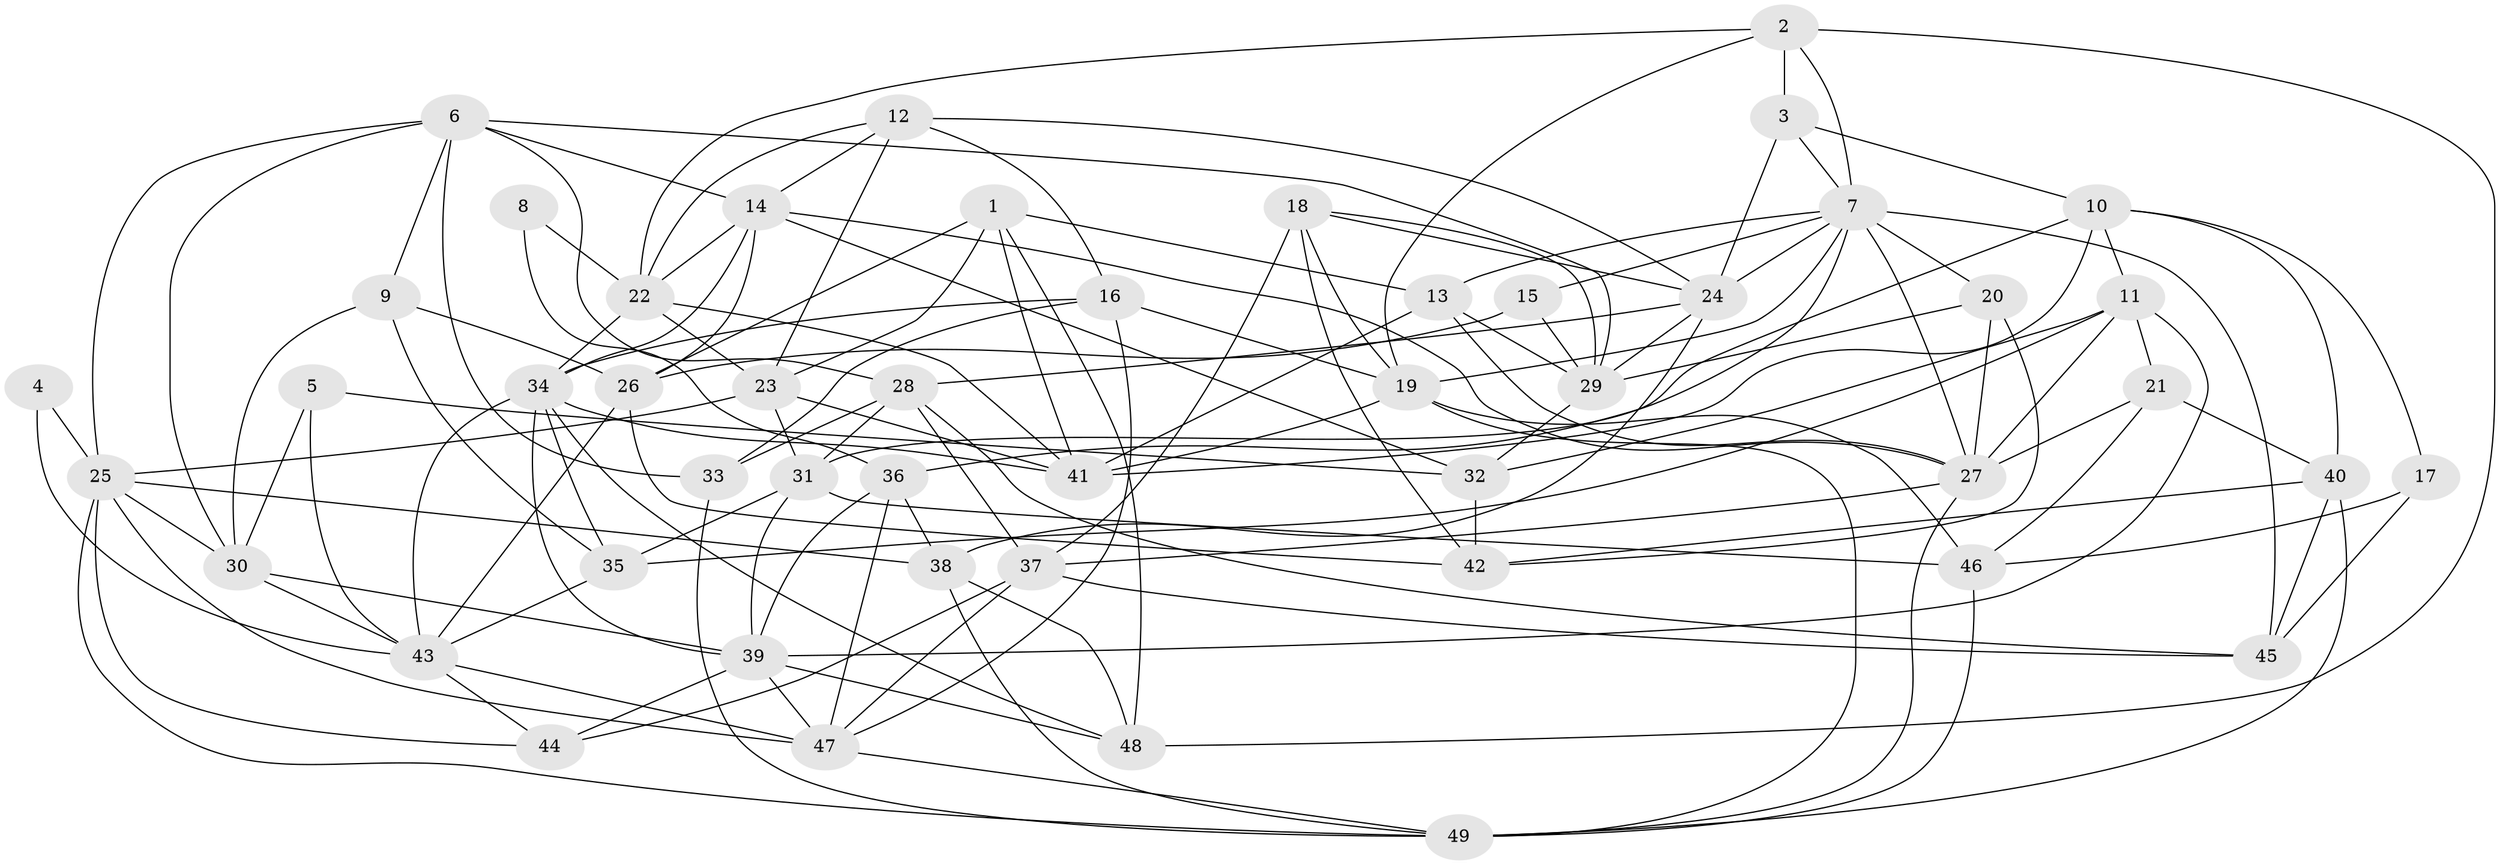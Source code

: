 // original degree distribution, {3: 0.27956989247311825, 6: 0.08602150537634409, 4: 0.26881720430107525, 5: 0.22580645161290322, 7: 0.03225806451612903, 2: 0.10752688172043011}
// Generated by graph-tools (version 1.1) at 2025/26/03/09/25 03:26:17]
// undirected, 49 vertices, 137 edges
graph export_dot {
graph [start="1"]
  node [color=gray90,style=filled];
  1;
  2;
  3;
  4;
  5;
  6;
  7;
  8;
  9;
  10;
  11;
  12;
  13;
  14;
  15;
  16;
  17;
  18;
  19;
  20;
  21;
  22;
  23;
  24;
  25;
  26;
  27;
  28;
  29;
  30;
  31;
  32;
  33;
  34;
  35;
  36;
  37;
  38;
  39;
  40;
  41;
  42;
  43;
  44;
  45;
  46;
  47;
  48;
  49;
  1 -- 13 [weight=1.0];
  1 -- 23 [weight=1.0];
  1 -- 26 [weight=1.0];
  1 -- 41 [weight=1.0];
  1 -- 48 [weight=1.0];
  2 -- 3 [weight=1.0];
  2 -- 7 [weight=1.0];
  2 -- 19 [weight=1.0];
  2 -- 22 [weight=1.0];
  2 -- 48 [weight=1.0];
  3 -- 7 [weight=1.0];
  3 -- 10 [weight=1.0];
  3 -- 24 [weight=1.0];
  4 -- 25 [weight=1.0];
  4 -- 43 [weight=1.0];
  5 -- 30 [weight=1.0];
  5 -- 32 [weight=1.0];
  5 -- 43 [weight=1.0];
  6 -- 9 [weight=1.0];
  6 -- 14 [weight=1.0];
  6 -- 25 [weight=1.0];
  6 -- 28 [weight=1.0];
  6 -- 29 [weight=1.0];
  6 -- 30 [weight=1.0];
  6 -- 33 [weight=1.0];
  7 -- 13 [weight=1.0];
  7 -- 15 [weight=1.0];
  7 -- 19 [weight=1.0];
  7 -- 20 [weight=1.0];
  7 -- 24 [weight=1.0];
  7 -- 27 [weight=1.0];
  7 -- 36 [weight=1.0];
  7 -- 45 [weight=2.0];
  8 -- 22 [weight=1.0];
  8 -- 36 [weight=1.0];
  9 -- 26 [weight=1.0];
  9 -- 30 [weight=1.0];
  9 -- 35 [weight=1.0];
  10 -- 11 [weight=1.0];
  10 -- 17 [weight=1.0];
  10 -- 31 [weight=1.0];
  10 -- 40 [weight=1.0];
  10 -- 41 [weight=1.0];
  11 -- 21 [weight=1.0];
  11 -- 27 [weight=1.0];
  11 -- 32 [weight=1.0];
  11 -- 35 [weight=1.0];
  11 -- 39 [weight=1.0];
  12 -- 14 [weight=1.0];
  12 -- 16 [weight=1.0];
  12 -- 22 [weight=1.0];
  12 -- 23 [weight=1.0];
  12 -- 24 [weight=1.0];
  13 -- 27 [weight=1.0];
  13 -- 29 [weight=1.0];
  13 -- 41 [weight=1.0];
  14 -- 22 [weight=1.0];
  14 -- 26 [weight=1.0];
  14 -- 27 [weight=1.0];
  14 -- 32 [weight=1.0];
  14 -- 34 [weight=1.0];
  15 -- 26 [weight=1.0];
  15 -- 29 [weight=1.0];
  16 -- 19 [weight=1.0];
  16 -- 33 [weight=1.0];
  16 -- 34 [weight=1.0];
  16 -- 47 [weight=1.0];
  17 -- 45 [weight=1.0];
  17 -- 46 [weight=1.0];
  18 -- 19 [weight=1.0];
  18 -- 24 [weight=1.0];
  18 -- 29 [weight=1.0];
  18 -- 37 [weight=1.0];
  18 -- 42 [weight=2.0];
  19 -- 41 [weight=1.0];
  19 -- 46 [weight=1.0];
  19 -- 49 [weight=1.0];
  20 -- 27 [weight=1.0];
  20 -- 29 [weight=1.0];
  20 -- 42 [weight=1.0];
  21 -- 27 [weight=1.0];
  21 -- 40 [weight=1.0];
  21 -- 46 [weight=1.0];
  22 -- 23 [weight=1.0];
  22 -- 34 [weight=1.0];
  22 -- 41 [weight=1.0];
  23 -- 25 [weight=1.0];
  23 -- 31 [weight=1.0];
  23 -- 41 [weight=1.0];
  24 -- 28 [weight=1.0];
  24 -- 29 [weight=1.0];
  24 -- 38 [weight=1.0];
  25 -- 30 [weight=1.0];
  25 -- 38 [weight=1.0];
  25 -- 44 [weight=1.0];
  25 -- 47 [weight=1.0];
  25 -- 49 [weight=1.0];
  26 -- 42 [weight=1.0];
  26 -- 43 [weight=1.0];
  27 -- 37 [weight=1.0];
  27 -- 49 [weight=1.0];
  28 -- 31 [weight=1.0];
  28 -- 33 [weight=1.0];
  28 -- 37 [weight=1.0];
  28 -- 45 [weight=1.0];
  29 -- 32 [weight=1.0];
  30 -- 39 [weight=1.0];
  30 -- 43 [weight=1.0];
  31 -- 35 [weight=1.0];
  31 -- 39 [weight=1.0];
  31 -- 46 [weight=1.0];
  32 -- 42 [weight=1.0];
  33 -- 49 [weight=1.0];
  34 -- 35 [weight=1.0];
  34 -- 39 [weight=1.0];
  34 -- 41 [weight=1.0];
  34 -- 43 [weight=1.0];
  34 -- 48 [weight=1.0];
  35 -- 43 [weight=1.0];
  36 -- 38 [weight=2.0];
  36 -- 39 [weight=1.0];
  36 -- 47 [weight=1.0];
  37 -- 44 [weight=1.0];
  37 -- 45 [weight=1.0];
  37 -- 47 [weight=1.0];
  38 -- 48 [weight=1.0];
  38 -- 49 [weight=1.0];
  39 -- 44 [weight=1.0];
  39 -- 47 [weight=1.0];
  39 -- 48 [weight=1.0];
  40 -- 42 [weight=2.0];
  40 -- 45 [weight=1.0];
  40 -- 49 [weight=1.0];
  43 -- 44 [weight=1.0];
  43 -- 47 [weight=1.0];
  46 -- 49 [weight=1.0];
  47 -- 49 [weight=1.0];
}
